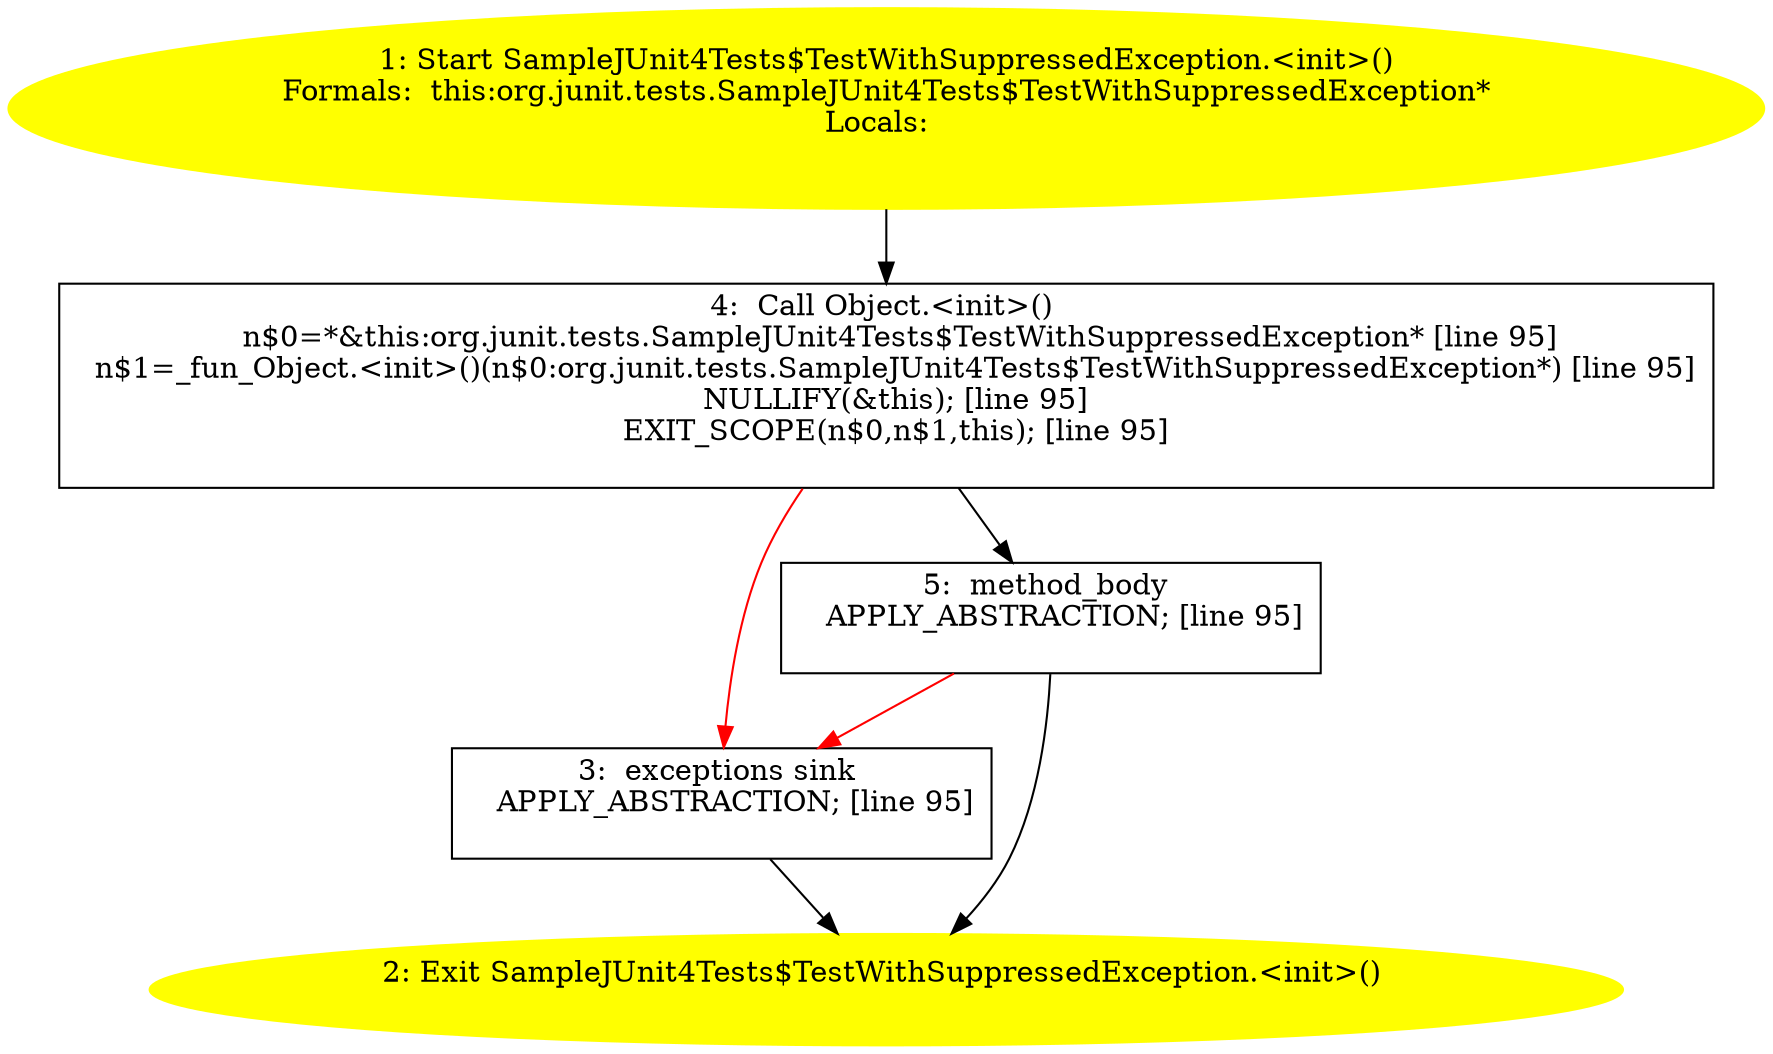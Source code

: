 /* @generated */
digraph cfg {
"org.junit.tests.SampleJUnit4Tests$TestWithSuppressedException.<init>().955336e46bfa3d17b34a3f404fcd3018_1" [label="1: Start SampleJUnit4Tests$TestWithSuppressedException.<init>()\nFormals:  this:org.junit.tests.SampleJUnit4Tests$TestWithSuppressedException*\nLocals:  \n  " color=yellow style=filled]
	

	 "org.junit.tests.SampleJUnit4Tests$TestWithSuppressedException.<init>().955336e46bfa3d17b34a3f404fcd3018_1" -> "org.junit.tests.SampleJUnit4Tests$TestWithSuppressedException.<init>().955336e46bfa3d17b34a3f404fcd3018_4" ;
"org.junit.tests.SampleJUnit4Tests$TestWithSuppressedException.<init>().955336e46bfa3d17b34a3f404fcd3018_2" [label="2: Exit SampleJUnit4Tests$TestWithSuppressedException.<init>() \n  " color=yellow style=filled]
	

"org.junit.tests.SampleJUnit4Tests$TestWithSuppressedException.<init>().955336e46bfa3d17b34a3f404fcd3018_3" [label="3:  exceptions sink \n   APPLY_ABSTRACTION; [line 95]\n " shape="box"]
	

	 "org.junit.tests.SampleJUnit4Tests$TestWithSuppressedException.<init>().955336e46bfa3d17b34a3f404fcd3018_3" -> "org.junit.tests.SampleJUnit4Tests$TestWithSuppressedException.<init>().955336e46bfa3d17b34a3f404fcd3018_2" ;
"org.junit.tests.SampleJUnit4Tests$TestWithSuppressedException.<init>().955336e46bfa3d17b34a3f404fcd3018_4" [label="4:  Call Object.<init>() \n   n$0=*&this:org.junit.tests.SampleJUnit4Tests$TestWithSuppressedException* [line 95]\n  n$1=_fun_Object.<init>()(n$0:org.junit.tests.SampleJUnit4Tests$TestWithSuppressedException*) [line 95]\n  NULLIFY(&this); [line 95]\n  EXIT_SCOPE(n$0,n$1,this); [line 95]\n " shape="box"]
	

	 "org.junit.tests.SampleJUnit4Tests$TestWithSuppressedException.<init>().955336e46bfa3d17b34a3f404fcd3018_4" -> "org.junit.tests.SampleJUnit4Tests$TestWithSuppressedException.<init>().955336e46bfa3d17b34a3f404fcd3018_5" ;
	 "org.junit.tests.SampleJUnit4Tests$TestWithSuppressedException.<init>().955336e46bfa3d17b34a3f404fcd3018_4" -> "org.junit.tests.SampleJUnit4Tests$TestWithSuppressedException.<init>().955336e46bfa3d17b34a3f404fcd3018_3" [color="red" ];
"org.junit.tests.SampleJUnit4Tests$TestWithSuppressedException.<init>().955336e46bfa3d17b34a3f404fcd3018_5" [label="5:  method_body \n   APPLY_ABSTRACTION; [line 95]\n " shape="box"]
	

	 "org.junit.tests.SampleJUnit4Tests$TestWithSuppressedException.<init>().955336e46bfa3d17b34a3f404fcd3018_5" -> "org.junit.tests.SampleJUnit4Tests$TestWithSuppressedException.<init>().955336e46bfa3d17b34a3f404fcd3018_2" ;
	 "org.junit.tests.SampleJUnit4Tests$TestWithSuppressedException.<init>().955336e46bfa3d17b34a3f404fcd3018_5" -> "org.junit.tests.SampleJUnit4Tests$TestWithSuppressedException.<init>().955336e46bfa3d17b34a3f404fcd3018_3" [color="red" ];
}
